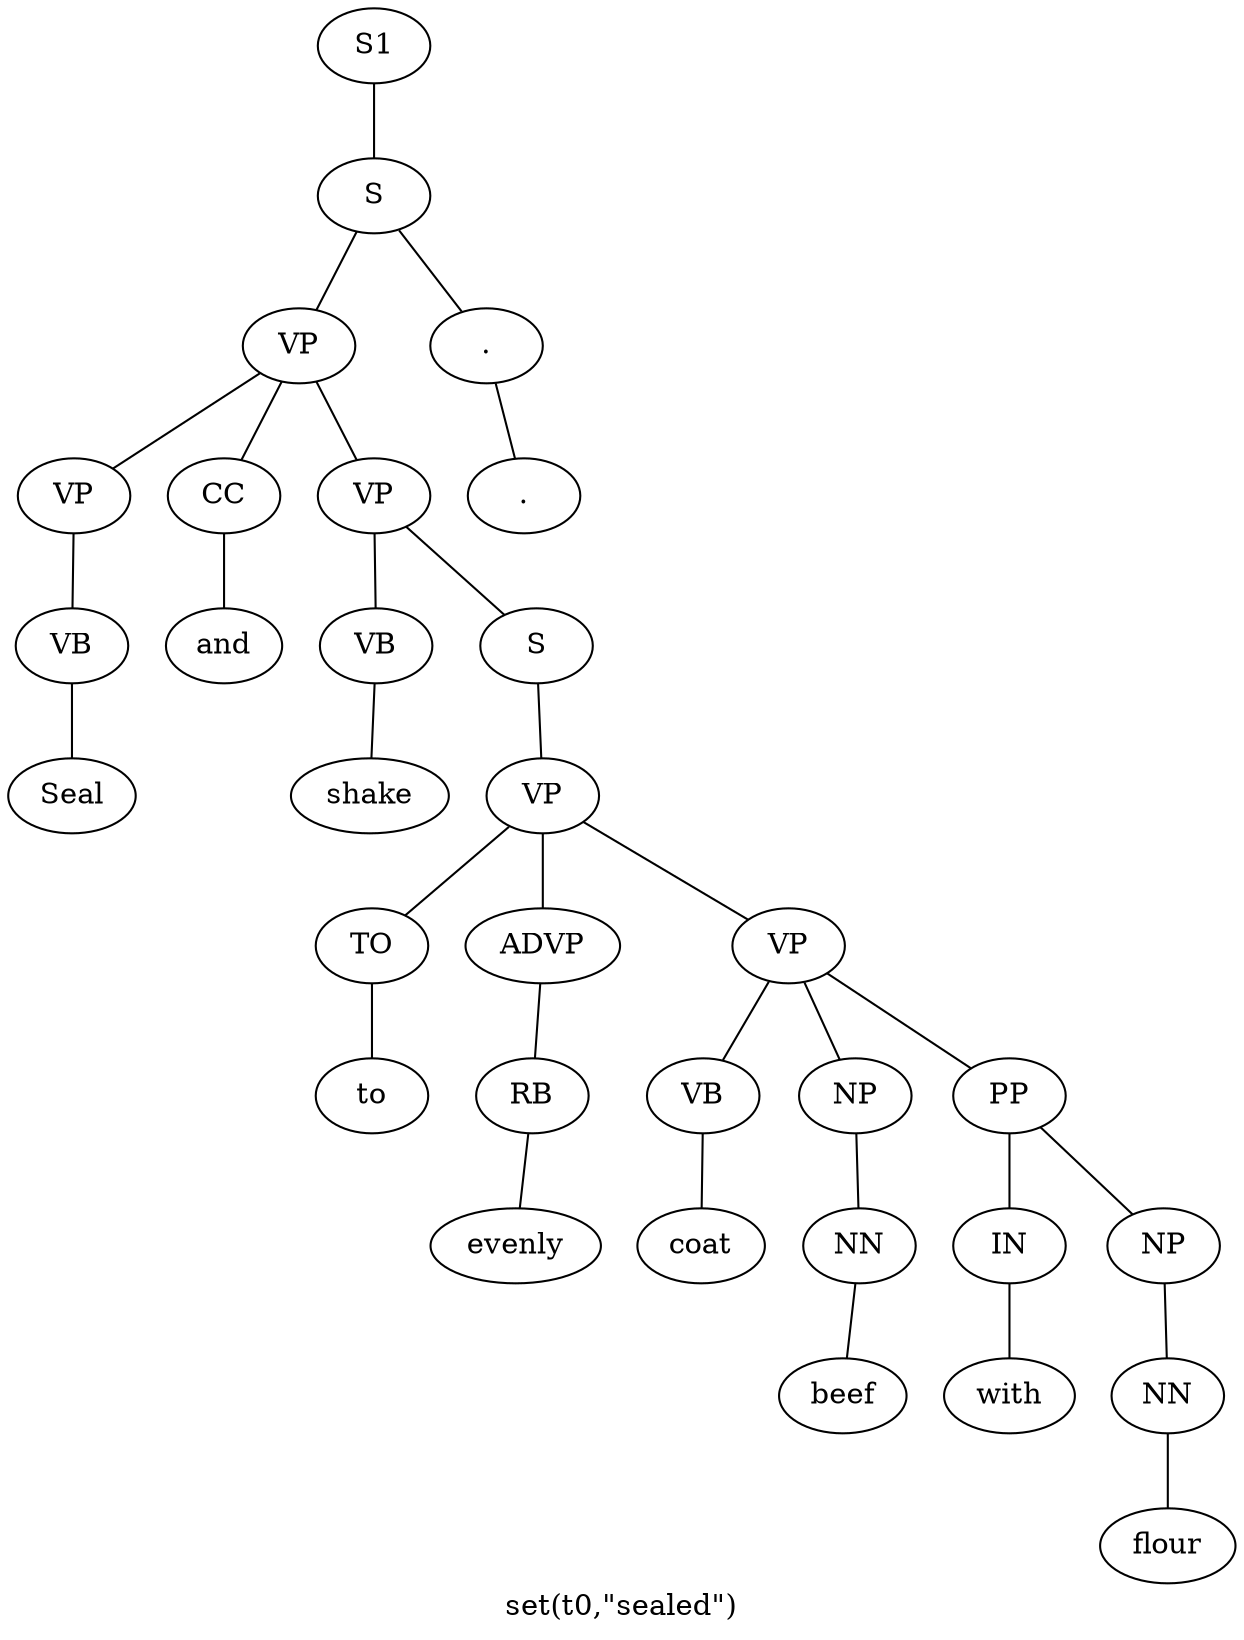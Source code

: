 graph SyntaxGraph {
	label = "set(t0,\"sealed\")";
	Node0 [label="S1"];
	Node1 [label="S"];
	Node2 [label="VP"];
	Node3 [label="VP"];
	Node4 [label="VB"];
	Node5 [label="Seal"];
	Node6 [label="CC"];
	Node7 [label="and"];
	Node8 [label="VP"];
	Node9 [label="VB"];
	Node10 [label="shake"];
	Node11 [label="S"];
	Node12 [label="VP"];
	Node13 [label="TO"];
	Node14 [label="to"];
	Node15 [label="ADVP"];
	Node16 [label="RB"];
	Node17 [label="evenly"];
	Node18 [label="VP"];
	Node19 [label="VB"];
	Node20 [label="coat"];
	Node21 [label="NP"];
	Node22 [label="NN"];
	Node23 [label="beef"];
	Node24 [label="PP"];
	Node25 [label="IN"];
	Node26 [label="with"];
	Node27 [label="NP"];
	Node28 [label="NN"];
	Node29 [label="flour"];
	Node30 [label="."];
	Node31 [label="."];

	Node0 -- Node1;
	Node1 -- Node2;
	Node1 -- Node30;
	Node2 -- Node3;
	Node2 -- Node6;
	Node2 -- Node8;
	Node3 -- Node4;
	Node4 -- Node5;
	Node6 -- Node7;
	Node8 -- Node9;
	Node8 -- Node11;
	Node9 -- Node10;
	Node11 -- Node12;
	Node12 -- Node13;
	Node12 -- Node15;
	Node12 -- Node18;
	Node13 -- Node14;
	Node15 -- Node16;
	Node16 -- Node17;
	Node18 -- Node19;
	Node18 -- Node21;
	Node18 -- Node24;
	Node19 -- Node20;
	Node21 -- Node22;
	Node22 -- Node23;
	Node24 -- Node25;
	Node24 -- Node27;
	Node25 -- Node26;
	Node27 -- Node28;
	Node28 -- Node29;
	Node30 -- Node31;
}